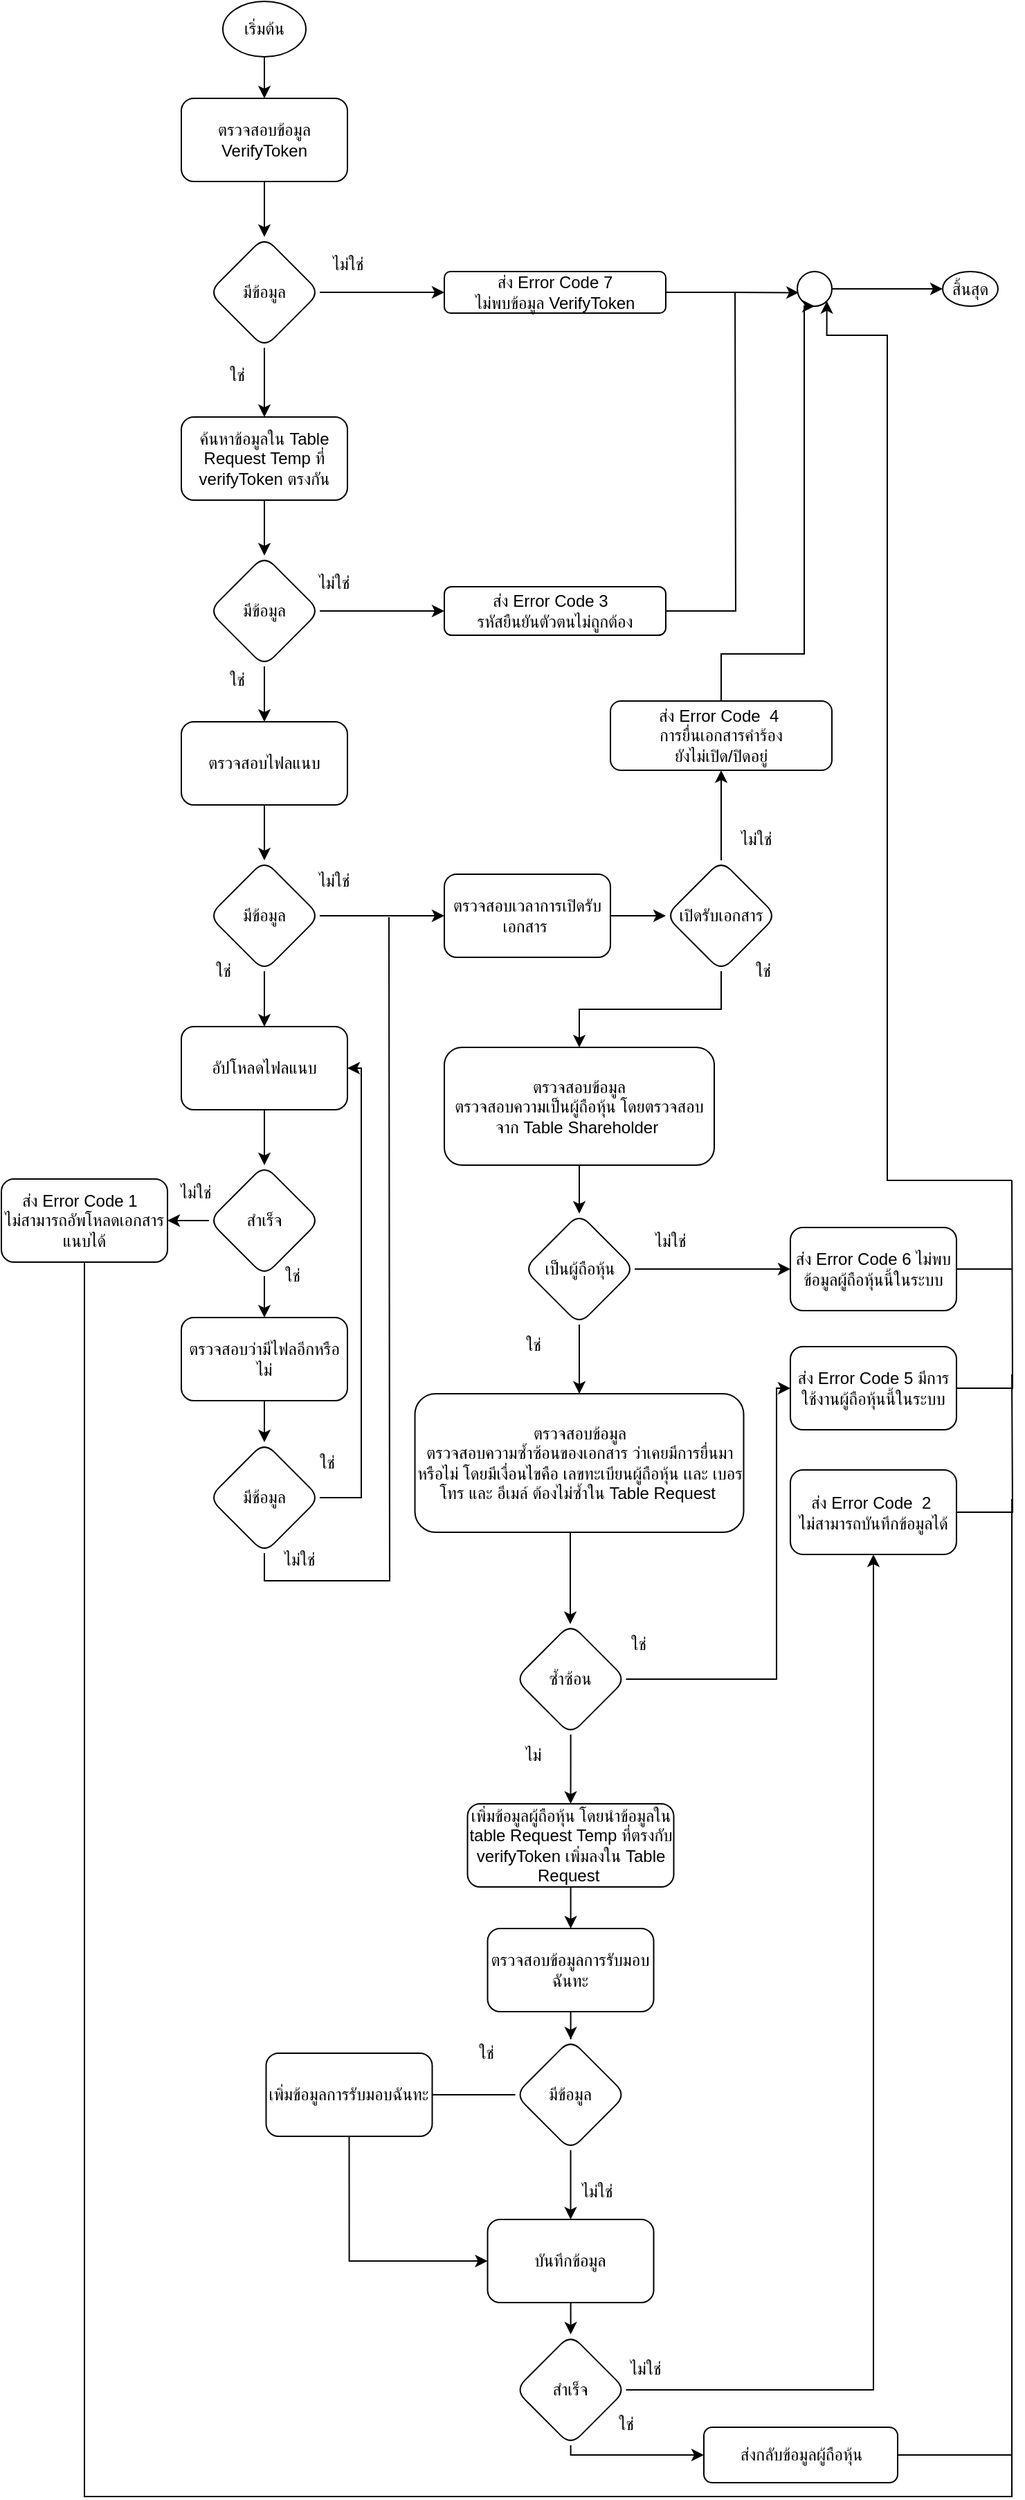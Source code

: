 <mxfile version="20.2.7" type="github">
  <diagram id="RMdtWBDBzw_GRddQN0wl" name="หน้า-1">
    <mxGraphModel dx="1678" dy="867" grid="1" gridSize="10" guides="1" tooltips="1" connect="1" arrows="1" fold="1" page="1" pageScale="1" pageWidth="827" pageHeight="1169" math="0" shadow="0">
      <root>
        <mxCell id="0" />
        <mxCell id="1" parent="0" />
        <mxCell id="RDVR8g_Y1KUdD5dzRXbu-97" value="" style="edgeStyle=orthogonalEdgeStyle;rounded=0;orthogonalLoop=1;jettySize=auto;html=1;exitX=0.5;exitY=1;exitDx=0;exitDy=0;" edge="1" parent="1" source="RDVR8g_Y1KUdD5dzRXbu-98" target="RDVR8g_Y1KUdD5dzRXbu-102">
          <mxGeometry relative="1" as="geometry">
            <mxPoint x="441" y="1180" as="sourcePoint" />
            <Array as="points">
              <mxPoint x="441" y="1134" />
            </Array>
          </mxGeometry>
        </mxCell>
        <mxCell id="RDVR8g_Y1KUdD5dzRXbu-101" value="" style="edgeStyle=orthogonalEdgeStyle;rounded=0;orthogonalLoop=1;jettySize=auto;html=1;entryX=0;entryY=0.5;entryDx=0;entryDy=0;" edge="1" parent="1" source="RDVR8g_Y1KUdD5dzRXbu-102" target="RDVR8g_Y1KUdD5dzRXbu-111">
          <mxGeometry relative="1" as="geometry">
            <Array as="points">
              <mxPoint x="590" y="1240" />
              <mxPoint x="590" y="1030" />
            </Array>
          </mxGeometry>
        </mxCell>
        <mxCell id="RDVR8g_Y1KUdD5dzRXbu-121" style="edgeStyle=orthogonalEdgeStyle;rounded=0;orthogonalLoop=1;jettySize=auto;html=1;endArrow=classic;endFill=1;" edge="1" parent="1" source="RDVR8g_Y1KUdD5dzRXbu-102">
          <mxGeometry relative="1" as="geometry">
            <mxPoint x="441.25" y="1330.0" as="targetPoint" />
          </mxGeometry>
        </mxCell>
        <mxCell id="RDVR8g_Y1KUdD5dzRXbu-102" value="ซ้ำซ้อน" style="rhombus;whiteSpace=wrap;html=1;rounded=1;" vertex="1" parent="1">
          <mxGeometry x="401.25" y="1200" width="80" height="80" as="geometry" />
        </mxCell>
        <mxCell id="RDVR8g_Y1KUdD5dzRXbu-103" value="ใช่" style="text;html=1;align=center;verticalAlign=middle;resizable=0;points=[];autosize=1;strokeColor=none;fillColor=none;" vertex="1" parent="1">
          <mxGeometry x="470" y="1200" width="40" height="30" as="geometry" />
        </mxCell>
        <mxCell id="RDVR8g_Y1KUdD5dzRXbu-107" value="ไม่" style="text;html=1;align=center;verticalAlign=middle;resizable=0;points=[];autosize=1;strokeColor=none;fillColor=none;" vertex="1" parent="1">
          <mxGeometry x="394" y="1280" width="40" height="30" as="geometry" />
        </mxCell>
        <mxCell id="RDVR8g_Y1KUdD5dzRXbu-117" style="edgeStyle=orthogonalEdgeStyle;rounded=0;orthogonalLoop=1;jettySize=auto;html=1;endArrow=none;endFill=0;" edge="1" parent="1" source="RDVR8g_Y1KUdD5dzRXbu-111">
          <mxGeometry relative="1" as="geometry">
            <mxPoint x="760" y="880" as="targetPoint" />
          </mxGeometry>
        </mxCell>
        <mxCell id="RDVR8g_Y1KUdD5dzRXbu-119" style="edgeStyle=orthogonalEdgeStyle;rounded=0;orthogonalLoop=1;jettySize=auto;html=1;endArrow=none;endFill=0;" edge="1" parent="1" source="RDVR8g_Y1KUdD5dzRXbu-113">
          <mxGeometry relative="1" as="geometry">
            <mxPoint x="760" y="944" as="targetPoint" />
          </mxGeometry>
        </mxCell>
        <mxCell id="RDVR8g_Y1KUdD5dzRXbu-120" style="edgeStyle=orthogonalEdgeStyle;rounded=0;orthogonalLoop=1;jettySize=auto;html=1;exitX=0.5;exitY=1;exitDx=0;exitDy=0;endArrow=none;endFill=0;" edge="1" parent="1" source="RDVR8g_Y1KUdD5dzRXbu-47">
          <mxGeometry relative="1" as="geometry">
            <mxPoint x="310" y="690" as="targetPoint" />
          </mxGeometry>
        </mxCell>
        <mxCell id="RDVR8g_Y1KUdD5dzRXbu-141" value="" style="edgeStyle=orthogonalEdgeStyle;rounded=0;orthogonalLoop=1;jettySize=auto;html=1;endArrow=classic;endFill=1;" edge="1" parent="1" source="RDVR8g_Y1KUdD5dzRXbu-123" target="RDVR8g_Y1KUdD5dzRXbu-140">
          <mxGeometry relative="1" as="geometry" />
        </mxCell>
        <mxCell id="RDVR8g_Y1KUdD5dzRXbu-123" value="เพิ่มข้อมูลผู้ถือหุ้น โดยนำข้อมูลใน table Request Temp ที่ตรงกับ verifyToken เพิ่มลงใน Table Request&amp;nbsp;" style="rounded=1;whiteSpace=wrap;html=1;" vertex="1" parent="1">
          <mxGeometry x="366.75" y="1330" width="149" height="60" as="geometry" />
        </mxCell>
        <mxCell id="RDVR8g_Y1KUdD5dzRXbu-127" value="" style="edgeStyle=orthogonalEdgeStyle;rounded=0;orthogonalLoop=1;jettySize=auto;html=1;endArrow=classic;endFill=1;" edge="1" parent="1" source="RDVR8g_Y1KUdD5dzRXbu-124" target="RDVR8g_Y1KUdD5dzRXbu-126">
          <mxGeometry relative="1" as="geometry" />
        </mxCell>
        <mxCell id="RDVR8g_Y1KUdD5dzRXbu-124" value="บันทึกข้อมูล" style="whiteSpace=wrap;html=1;rounded=1;" vertex="1" parent="1">
          <mxGeometry x="381.25" y="1630" width="120" height="60" as="geometry" />
        </mxCell>
        <mxCell id="RDVR8g_Y1KUdD5dzRXbu-134" style="edgeStyle=orthogonalEdgeStyle;rounded=0;orthogonalLoop=1;jettySize=auto;html=1;entryX=0.5;entryY=1;entryDx=0;entryDy=0;endArrow=classic;endFill=1;" edge="1" parent="1" source="RDVR8g_Y1KUdD5dzRXbu-126" target="RDVR8g_Y1KUdD5dzRXbu-130">
          <mxGeometry relative="1" as="geometry" />
        </mxCell>
        <mxCell id="RDVR8g_Y1KUdD5dzRXbu-152" style="edgeStyle=orthogonalEdgeStyle;rounded=0;orthogonalLoop=1;jettySize=auto;html=1;entryX=0;entryY=0.5;entryDx=0;entryDy=0;endArrow=classic;endFill=1;" edge="1" parent="1" source="RDVR8g_Y1KUdD5dzRXbu-126" target="RDVR8g_Y1KUdD5dzRXbu-151">
          <mxGeometry relative="1" as="geometry">
            <Array as="points">
              <mxPoint x="441" y="1800" />
            </Array>
          </mxGeometry>
        </mxCell>
        <mxCell id="RDVR8g_Y1KUdD5dzRXbu-126" value="สำเร็จ" style="rhombus;whiteSpace=wrap;html=1;rounded=1;" vertex="1" parent="1">
          <mxGeometry x="401.25" y="1713" width="80" height="80" as="geometry" />
        </mxCell>
        <mxCell id="RDVR8g_Y1KUdD5dzRXbu-1" value="เริ่มต้น" style="ellipse;whiteSpace=wrap;html=1;" vertex="1" parent="1">
          <mxGeometry x="190" y="29" width="60" height="40" as="geometry" />
        </mxCell>
        <mxCell id="RDVR8g_Y1KUdD5dzRXbu-2" value="ตรวจสอบข้อมูล VerifyToken" style="rounded=1;whiteSpace=wrap;html=1;" vertex="1" parent="1">
          <mxGeometry x="160" y="99" width="120" height="60" as="geometry" />
        </mxCell>
        <mxCell id="RDVR8g_Y1KUdD5dzRXbu-3" value="" style="edgeStyle=orthogonalEdgeStyle;rounded=0;orthogonalLoop=1;jettySize=auto;html=1;" edge="1" parent="1" source="RDVR8g_Y1KUdD5dzRXbu-1" target="RDVR8g_Y1KUdD5dzRXbu-2">
          <mxGeometry relative="1" as="geometry" />
        </mxCell>
        <mxCell id="RDVR8g_Y1KUdD5dzRXbu-8" value="มีข้อมูล" style="rhombus;whiteSpace=wrap;html=1;rounded=1;" vertex="1" parent="1">
          <mxGeometry x="180" y="199" width="80" height="80" as="geometry" />
        </mxCell>
        <mxCell id="RDVR8g_Y1KUdD5dzRXbu-9" value="" style="edgeStyle=orthogonalEdgeStyle;rounded=0;orthogonalLoop=1;jettySize=auto;html=1;" edge="1" parent="1" source="RDVR8g_Y1KUdD5dzRXbu-2" target="RDVR8g_Y1KUdD5dzRXbu-8">
          <mxGeometry relative="1" as="geometry" />
        </mxCell>
        <mxCell id="RDVR8g_Y1KUdD5dzRXbu-12" value="ไม่ใช่" style="text;html=1;align=center;verticalAlign=middle;resizable=0;points=[];autosize=1;strokeColor=none;fillColor=none;" vertex="1" parent="1">
          <mxGeometry x="255" y="204" width="50" height="30" as="geometry" />
        </mxCell>
        <mxCell id="RDVR8g_Y1KUdD5dzRXbu-13" value="ใช่" style="text;html=1;align=center;verticalAlign=middle;resizable=0;points=[];autosize=1;strokeColor=none;fillColor=none;" vertex="1" parent="1">
          <mxGeometry x="180" y="284" width="40" height="30" as="geometry" />
        </mxCell>
        <mxCell id="RDVR8g_Y1KUdD5dzRXbu-14" value="ค้นหาข้อมูลใน Table Request Temp ที่ verifyToken ตรงกัน" style="rounded=1;whiteSpace=wrap;html=1;" vertex="1" parent="1">
          <mxGeometry x="160" y="329" width="120" height="60" as="geometry" />
        </mxCell>
        <mxCell id="RDVR8g_Y1KUdD5dzRXbu-11" style="edgeStyle=orthogonalEdgeStyle;rounded=0;orthogonalLoop=1;jettySize=auto;html=1;entryX=0.5;entryY=0;entryDx=0;entryDy=0;" edge="1" parent="1" source="RDVR8g_Y1KUdD5dzRXbu-8" target="RDVR8g_Y1KUdD5dzRXbu-14">
          <mxGeometry relative="1" as="geometry">
            <mxPoint x="220" y="349" as="targetPoint" />
          </mxGeometry>
        </mxCell>
        <mxCell id="RDVR8g_Y1KUdD5dzRXbu-16" value="ส่ง Error Code 7&lt;br&gt;ไม่พบข้อมูล&amp;nbsp;VerifyToken" style="rounded=1;whiteSpace=wrap;html=1;" vertex="1" parent="1">
          <mxGeometry x="350" y="224" width="160" height="30" as="geometry" />
        </mxCell>
        <mxCell id="RDVR8g_Y1KUdD5dzRXbu-10" style="edgeStyle=orthogonalEdgeStyle;rounded=0;orthogonalLoop=1;jettySize=auto;html=1;entryX=0;entryY=0.5;entryDx=0;entryDy=0;entryPerimeter=0;" edge="1" parent="1" source="RDVR8g_Y1KUdD5dzRXbu-8" target="RDVR8g_Y1KUdD5dzRXbu-16">
          <mxGeometry relative="1" as="geometry">
            <mxPoint x="350" y="239" as="targetPoint" />
          </mxGeometry>
        </mxCell>
        <mxCell id="RDVR8g_Y1KUdD5dzRXbu-20" value="มีข้อมูล" style="rhombus;whiteSpace=wrap;html=1;rounded=1;" vertex="1" parent="1">
          <mxGeometry x="180" y="429" width="80" height="80" as="geometry" />
        </mxCell>
        <mxCell id="RDVR8g_Y1KUdD5dzRXbu-21" value="" style="edgeStyle=orthogonalEdgeStyle;rounded=0;orthogonalLoop=1;jettySize=auto;html=1;" edge="1" parent="1" source="RDVR8g_Y1KUdD5dzRXbu-14" target="RDVR8g_Y1KUdD5dzRXbu-20">
          <mxGeometry relative="1" as="geometry" />
        </mxCell>
        <mxCell id="RDVR8g_Y1KUdD5dzRXbu-32" style="edgeStyle=orthogonalEdgeStyle;rounded=0;orthogonalLoop=1;jettySize=auto;html=1;endArrow=none;endFill=0;" edge="1" parent="1" source="RDVR8g_Y1KUdD5dzRXbu-23">
          <mxGeometry relative="1" as="geometry">
            <mxPoint x="560" y="239" as="targetPoint" />
          </mxGeometry>
        </mxCell>
        <mxCell id="RDVR8g_Y1KUdD5dzRXbu-23" value="ส่ง Error Code 3&amp;nbsp;&amp;nbsp;&lt;br&gt;รหัสยืนยันตัวตนไม่ถูกต้อง" style="whiteSpace=wrap;html=1;rounded=1;" vertex="1" parent="1">
          <mxGeometry x="350" y="451.5" width="160" height="35" as="geometry" />
        </mxCell>
        <mxCell id="RDVR8g_Y1KUdD5dzRXbu-24" value="" style="edgeStyle=orthogonalEdgeStyle;rounded=0;orthogonalLoop=1;jettySize=auto;html=1;" edge="1" parent="1" source="RDVR8g_Y1KUdD5dzRXbu-20" target="RDVR8g_Y1KUdD5dzRXbu-23">
          <mxGeometry relative="1" as="geometry" />
        </mxCell>
        <mxCell id="RDVR8g_Y1KUdD5dzRXbu-25" value="ตรวจสอบไฟลแนบ" style="whiteSpace=wrap;html=1;rounded=1;" vertex="1" parent="1">
          <mxGeometry x="160" y="549" width="120" height="60" as="geometry" />
        </mxCell>
        <mxCell id="RDVR8g_Y1KUdD5dzRXbu-26" value="" style="edgeStyle=orthogonalEdgeStyle;rounded=0;orthogonalLoop=1;jettySize=auto;html=1;" edge="1" parent="1" source="RDVR8g_Y1KUdD5dzRXbu-20" target="RDVR8g_Y1KUdD5dzRXbu-25">
          <mxGeometry relative="1" as="geometry" />
        </mxCell>
        <mxCell id="RDVR8g_Y1KUdD5dzRXbu-27" value="ใช่" style="text;html=1;align=center;verticalAlign=middle;resizable=0;points=[];autosize=1;strokeColor=none;fillColor=none;" vertex="1" parent="1">
          <mxGeometry x="180" y="504" width="40" height="30" as="geometry" />
        </mxCell>
        <mxCell id="RDVR8g_Y1KUdD5dzRXbu-28" value="ไม่ใช่" style="text;html=1;align=center;verticalAlign=middle;resizable=0;points=[];autosize=1;strokeColor=none;fillColor=none;" vertex="1" parent="1">
          <mxGeometry x="245" y="434" width="50" height="30" as="geometry" />
        </mxCell>
        <mxCell id="RDVR8g_Y1KUdD5dzRXbu-33" style="edgeStyle=orthogonalEdgeStyle;rounded=0;orthogonalLoop=1;jettySize=auto;html=1;entryX=0;entryY=0.5;entryDx=0;entryDy=0;" edge="1" parent="1" source="RDVR8g_Y1KUdD5dzRXbu-29">
          <mxGeometry relative="1" as="geometry">
            <mxPoint x="350" y="689" as="targetPoint" />
          </mxGeometry>
        </mxCell>
        <mxCell id="RDVR8g_Y1KUdD5dzRXbu-29" value="มีข้อมูล" style="rhombus;whiteSpace=wrap;html=1;rounded=1;" vertex="1" parent="1">
          <mxGeometry x="180" y="649" width="80" height="80" as="geometry" />
        </mxCell>
        <mxCell id="RDVR8g_Y1KUdD5dzRXbu-30" value="" style="edgeStyle=orthogonalEdgeStyle;rounded=0;orthogonalLoop=1;jettySize=auto;html=1;" edge="1" parent="1" source="RDVR8g_Y1KUdD5dzRXbu-25" target="RDVR8g_Y1KUdD5dzRXbu-29">
          <mxGeometry relative="1" as="geometry" />
        </mxCell>
        <mxCell id="RDVR8g_Y1KUdD5dzRXbu-36" value="ไม่ใช่" style="text;html=1;align=center;verticalAlign=middle;resizable=0;points=[];autosize=1;strokeColor=none;fillColor=none;" vertex="1" parent="1">
          <mxGeometry x="245" y="649" width="50" height="30" as="geometry" />
        </mxCell>
        <mxCell id="RDVR8g_Y1KUdD5dzRXbu-37" value="ใช่" style="text;html=1;align=center;verticalAlign=middle;resizable=0;points=[];autosize=1;strokeColor=none;fillColor=none;" vertex="1" parent="1">
          <mxGeometry x="170" y="714" width="40" height="30" as="geometry" />
        </mxCell>
        <mxCell id="RDVR8g_Y1KUdD5dzRXbu-38" value="อัปโหลดไฟลแนบ" style="whiteSpace=wrap;html=1;rounded=1;" vertex="1" parent="1">
          <mxGeometry x="160" y="769" width="120" height="60" as="geometry" />
        </mxCell>
        <mxCell id="RDVR8g_Y1KUdD5dzRXbu-39" value="" style="edgeStyle=orthogonalEdgeStyle;rounded=0;orthogonalLoop=1;jettySize=auto;html=1;" edge="1" parent="1" source="RDVR8g_Y1KUdD5dzRXbu-29" target="RDVR8g_Y1KUdD5dzRXbu-38">
          <mxGeometry relative="1" as="geometry" />
        </mxCell>
        <mxCell id="RDVR8g_Y1KUdD5dzRXbu-42" value="สำเร็จ" style="rhombus;whiteSpace=wrap;html=1;rounded=1;" vertex="1" parent="1">
          <mxGeometry x="180" y="869" width="80" height="80" as="geometry" />
        </mxCell>
        <mxCell id="RDVR8g_Y1KUdD5dzRXbu-43" value="" style="edgeStyle=orthogonalEdgeStyle;rounded=0;orthogonalLoop=1;jettySize=auto;html=1;" edge="1" parent="1" source="RDVR8g_Y1KUdD5dzRXbu-38" target="RDVR8g_Y1KUdD5dzRXbu-42">
          <mxGeometry relative="1" as="geometry" />
        </mxCell>
        <mxCell id="RDVR8g_Y1KUdD5dzRXbu-45" value="ตรวจสอบว่ามีไฟลอีกหรือไม่" style="whiteSpace=wrap;html=1;rounded=1;" vertex="1" parent="1">
          <mxGeometry x="160" y="979" width="120" height="60" as="geometry" />
        </mxCell>
        <mxCell id="RDVR8g_Y1KUdD5dzRXbu-46" value="" style="edgeStyle=orthogonalEdgeStyle;rounded=0;orthogonalLoop=1;jettySize=auto;html=1;" edge="1" parent="1" source="RDVR8g_Y1KUdD5dzRXbu-42" target="RDVR8g_Y1KUdD5dzRXbu-45">
          <mxGeometry relative="1" as="geometry" />
        </mxCell>
        <mxCell id="RDVR8g_Y1KUdD5dzRXbu-51" style="edgeStyle=orthogonalEdgeStyle;rounded=0;orthogonalLoop=1;jettySize=auto;html=1;endArrow=classic;endFill=1;entryX=1;entryY=0.5;entryDx=0;entryDy=0;" edge="1" parent="1" source="RDVR8g_Y1KUdD5dzRXbu-47" target="RDVR8g_Y1KUdD5dzRXbu-38">
          <mxGeometry relative="1" as="geometry">
            <mxPoint x="305" y="690" as="targetPoint" />
            <Array as="points">
              <mxPoint x="290" y="1109" />
              <mxPoint x="290" y="799" />
            </Array>
          </mxGeometry>
        </mxCell>
        <mxCell id="RDVR8g_Y1KUdD5dzRXbu-47" value="มีช้อมูล" style="rhombus;whiteSpace=wrap;html=1;rounded=1;" vertex="1" parent="1">
          <mxGeometry x="180" y="1069" width="80" height="80" as="geometry" />
        </mxCell>
        <mxCell id="RDVR8g_Y1KUdD5dzRXbu-48" value="" style="edgeStyle=orthogonalEdgeStyle;rounded=0;orthogonalLoop=1;jettySize=auto;html=1;" edge="1" parent="1" source="RDVR8g_Y1KUdD5dzRXbu-45" target="RDVR8g_Y1KUdD5dzRXbu-47">
          <mxGeometry relative="1" as="geometry" />
        </mxCell>
        <mxCell id="RDVR8g_Y1KUdD5dzRXbu-52" value="ไม่ใช่" style="text;html=1;align=center;verticalAlign=middle;resizable=0;points=[];autosize=1;strokeColor=none;fillColor=none;" vertex="1" parent="1">
          <mxGeometry x="220" y="1139" width="50" height="30" as="geometry" />
        </mxCell>
        <mxCell id="RDVR8g_Y1KUdD5dzRXbu-54" value="ตรวจสอบเวลาการเปิดรับเอกสาร&amp;nbsp;" style="rounded=1;whiteSpace=wrap;html=1;" vertex="1" parent="1">
          <mxGeometry x="350" y="659" width="120" height="60" as="geometry" />
        </mxCell>
        <mxCell id="RDVR8g_Y1KUdD5dzRXbu-60" style="edgeStyle=orthogonalEdgeStyle;rounded=0;orthogonalLoop=1;jettySize=auto;html=1;entryX=0.5;entryY=0;entryDx=0;entryDy=0;" edge="1" parent="1" source="RDVR8g_Y1KUdD5dzRXbu-55" target="RDVR8g_Y1KUdD5dzRXbu-90">
          <mxGeometry relative="1" as="geometry">
            <mxPoint x="440" y="780" as="targetPoint" />
          </mxGeometry>
        </mxCell>
        <mxCell id="RDVR8g_Y1KUdD5dzRXbu-55" value="เปิดรับเอกสาร" style="rhombus;whiteSpace=wrap;html=1;rounded=1;" vertex="1" parent="1">
          <mxGeometry x="510" y="649" width="80" height="80" as="geometry" />
        </mxCell>
        <mxCell id="RDVR8g_Y1KUdD5dzRXbu-56" value="" style="edgeStyle=orthogonalEdgeStyle;rounded=0;orthogonalLoop=1;jettySize=auto;html=1;" edge="1" parent="1" source="RDVR8g_Y1KUdD5dzRXbu-54" target="RDVR8g_Y1KUdD5dzRXbu-55">
          <mxGeometry relative="1" as="geometry" />
        </mxCell>
        <mxCell id="RDVR8g_Y1KUdD5dzRXbu-139" style="edgeStyle=orthogonalEdgeStyle;rounded=0;orthogonalLoop=1;jettySize=auto;html=1;endArrow=none;endFill=0;" edge="1" parent="1" source="RDVR8g_Y1KUdD5dzRXbu-57">
          <mxGeometry relative="1" as="geometry">
            <mxPoint x="760" y="1110" as="targetPoint" />
            <Array as="points">
              <mxPoint x="90" y="1830" />
              <mxPoint x="760" y="1830" />
            </Array>
          </mxGeometry>
        </mxCell>
        <mxCell id="RDVR8g_Y1KUdD5dzRXbu-57" value="ส่ง Error Code 1&amp;nbsp;&amp;nbsp;&lt;br&gt;ไม่สามารถอัพโหลดเอกสารแนบได้" style="rounded=1;whiteSpace=wrap;html=1;" vertex="1" parent="1">
          <mxGeometry x="30" y="879" width="120" height="60" as="geometry" />
        </mxCell>
        <mxCell id="RDVR8g_Y1KUdD5dzRXbu-44" style="edgeStyle=orthogonalEdgeStyle;rounded=0;orthogonalLoop=1;jettySize=auto;html=1;" edge="1" parent="1" source="RDVR8g_Y1KUdD5dzRXbu-42" target="RDVR8g_Y1KUdD5dzRXbu-57">
          <mxGeometry relative="1" as="geometry">
            <mxPoint x="310" y="909" as="targetPoint" />
          </mxGeometry>
        </mxCell>
        <mxCell id="RDVR8g_Y1KUdD5dzRXbu-58" value="ใช่" style="text;html=1;align=center;verticalAlign=middle;resizable=0;points=[];autosize=1;strokeColor=none;fillColor=none;" vertex="1" parent="1">
          <mxGeometry x="245" y="1069" width="40" height="30" as="geometry" />
        </mxCell>
        <mxCell id="RDVR8g_Y1KUdD5dzRXbu-59" value="" style="ellipse;whiteSpace=wrap;html=1;aspect=fixed;" vertex="1" parent="1">
          <mxGeometry x="605" y="224" width="25" height="25" as="geometry" />
        </mxCell>
        <mxCell id="RDVR8g_Y1KUdD5dzRXbu-31" style="edgeStyle=orthogonalEdgeStyle;rounded=0;orthogonalLoop=1;jettySize=auto;html=1;entryX=0.044;entryY=0.609;entryDx=0;entryDy=0;entryPerimeter=0;" edge="1" parent="1" source="RDVR8g_Y1KUdD5dzRXbu-16" target="RDVR8g_Y1KUdD5dzRXbu-59">
          <mxGeometry relative="1" as="geometry">
            <mxPoint x="550" y="139" as="targetPoint" />
          </mxGeometry>
        </mxCell>
        <mxCell id="RDVR8g_Y1KUdD5dzRXbu-76" style="edgeStyle=orthogonalEdgeStyle;rounded=0;orthogonalLoop=1;jettySize=auto;html=1;entryX=0.5;entryY=1;entryDx=0;entryDy=0;endArrow=classic;endFill=1;" edge="1" parent="1" source="RDVR8g_Y1KUdD5dzRXbu-62" target="RDVR8g_Y1KUdD5dzRXbu-59">
          <mxGeometry relative="1" as="geometry">
            <Array as="points">
              <mxPoint x="550" y="500" />
              <mxPoint x="610" y="500" />
              <mxPoint x="610" y="249" />
            </Array>
          </mxGeometry>
        </mxCell>
        <mxCell id="RDVR8g_Y1KUdD5dzRXbu-62" value="ส่ง Error Code&amp;nbsp; 4&amp;nbsp;&lt;br&gt;การยื่นเอกสารคำร้อง&lt;br&gt;ยังไม่เปิด/ปิดอยู่" style="whiteSpace=wrap;html=1;rounded=1;" vertex="1" parent="1">
          <mxGeometry x="470" y="534" width="160" height="50" as="geometry" />
        </mxCell>
        <mxCell id="RDVR8g_Y1KUdD5dzRXbu-61" style="edgeStyle=orthogonalEdgeStyle;rounded=0;orthogonalLoop=1;jettySize=auto;html=1;entryX=0.5;entryY=1;entryDx=0;entryDy=0;" edge="1" parent="1" source="RDVR8g_Y1KUdD5dzRXbu-55" target="RDVR8g_Y1KUdD5dzRXbu-62">
          <mxGeometry relative="1" as="geometry">
            <mxPoint x="550" y="609" as="targetPoint" />
          </mxGeometry>
        </mxCell>
        <mxCell id="RDVR8g_Y1KUdD5dzRXbu-64" value="ไม่ใช่" style="text;html=1;align=center;verticalAlign=middle;resizable=0;points=[];autosize=1;strokeColor=none;fillColor=none;" vertex="1" parent="1">
          <mxGeometry x="550" y="619" width="50" height="30" as="geometry" />
        </mxCell>
        <mxCell id="RDVR8g_Y1KUdD5dzRXbu-65" value="ใช่" style="text;html=1;align=center;verticalAlign=middle;resizable=0;points=[];autosize=1;strokeColor=none;fillColor=none;" vertex="1" parent="1">
          <mxGeometry x="560" y="714" width="40" height="30" as="geometry" />
        </mxCell>
        <mxCell id="RDVR8g_Y1KUdD5dzRXbu-68" value="สิ้นสุด" style="ellipse;whiteSpace=wrap;html=1;" vertex="1" parent="1">
          <mxGeometry x="710" y="224" width="40" height="25" as="geometry" />
        </mxCell>
        <mxCell id="RDVR8g_Y1KUdD5dzRXbu-70" value="" style="edgeStyle=orthogonalEdgeStyle;rounded=0;orthogonalLoop=1;jettySize=auto;html=1;endArrow=classic;endFill=1;" edge="1" parent="1" source="RDVR8g_Y1KUdD5dzRXbu-59" target="RDVR8g_Y1KUdD5dzRXbu-68">
          <mxGeometry relative="1" as="geometry" />
        </mxCell>
        <mxCell id="RDVR8g_Y1KUdD5dzRXbu-72" value="ใช่" style="text;html=1;align=center;verticalAlign=middle;resizable=0;points=[];autosize=1;strokeColor=none;fillColor=none;" vertex="1" parent="1">
          <mxGeometry x="220" y="934" width="40" height="30" as="geometry" />
        </mxCell>
        <mxCell id="RDVR8g_Y1KUdD5dzRXbu-73" value="ไม่ใช่" style="text;html=1;align=center;verticalAlign=middle;resizable=0;points=[];autosize=1;strokeColor=none;fillColor=none;" vertex="1" parent="1">
          <mxGeometry x="145" y="874" width="50" height="30" as="geometry" />
        </mxCell>
        <mxCell id="RDVR8g_Y1KUdD5dzRXbu-90" value="ตรวจสอบข้อมูล&lt;br&gt;ตรวจสอบความเป็นผู้ถือหุ้น โดยตรวจสอบจาก Table Shareholder&amp;nbsp;" style="whiteSpace=wrap;html=1;rounded=1;" vertex="1" parent="1">
          <mxGeometry x="350" y="784" width="195" height="85" as="geometry" />
        </mxCell>
        <mxCell id="RDVR8g_Y1KUdD5dzRXbu-116" value="" style="edgeStyle=orthogonalEdgeStyle;rounded=0;orthogonalLoop=1;jettySize=auto;html=1;endArrow=classic;endFill=1;" edge="1" parent="1" source="RDVR8g_Y1KUdD5dzRXbu-95" target="RDVR8g_Y1KUdD5dzRXbu-98">
          <mxGeometry relative="1" as="geometry" />
        </mxCell>
        <mxCell id="RDVR8g_Y1KUdD5dzRXbu-95" value="เป็นผู้ถือหุ้น" style="rhombus;whiteSpace=wrap;html=1;rounded=1;" vertex="1" parent="1">
          <mxGeometry x="407.5" y="904" width="80" height="80" as="geometry" />
        </mxCell>
        <mxCell id="RDVR8g_Y1KUdD5dzRXbu-88" value="" style="edgeStyle=orthogonalEdgeStyle;rounded=0;orthogonalLoop=1;jettySize=auto;html=1;" edge="1" parent="1" source="RDVR8g_Y1KUdD5dzRXbu-90" target="RDVR8g_Y1KUdD5dzRXbu-95">
          <mxGeometry relative="1" as="geometry" />
        </mxCell>
        <mxCell id="RDVR8g_Y1KUdD5dzRXbu-99" value="ใช่" style="text;html=1;align=center;verticalAlign=middle;resizable=0;points=[];autosize=1;strokeColor=none;fillColor=none;" vertex="1" parent="1">
          <mxGeometry x="394" y="984" width="40" height="30" as="geometry" />
        </mxCell>
        <mxCell id="RDVR8g_Y1KUdD5dzRXbu-96" value="ไม่ใช่" style="text;html=1;align=center;verticalAlign=middle;resizable=0;points=[];autosize=1;strokeColor=none;fillColor=none;" vertex="1" parent="1">
          <mxGeometry x="487.5" y="909" width="50" height="30" as="geometry" />
        </mxCell>
        <mxCell id="RDVR8g_Y1KUdD5dzRXbu-98" value="ตรวจสอบข้อมูล&lt;br&gt;ตรวจสอบความซ้ำซ้อนของเอกสาร ว่าเคยมีการยื่นมาหรือไม่ โดยมีเงื่อนไขคือ เลขทะเบียนผู้ถือหุ้น เเละ เบอรโทร และ อีเมล์ ต้องไม่ซ้ำใน Table Request&amp;nbsp;" style="whiteSpace=wrap;html=1;rounded=1;" vertex="1" parent="1">
          <mxGeometry x="328.75" y="1034" width="237.5" height="100" as="geometry" />
        </mxCell>
        <mxCell id="RDVR8g_Y1KUdD5dzRXbu-113" value="ส่ง Error Code 6 ไม่พบข้อมูลผู้ถือหุ้นนี้ในระบบ" style="whiteSpace=wrap;html=1;rounded=1;" vertex="1" parent="1">
          <mxGeometry x="600" y="914" width="120" height="60" as="geometry" />
        </mxCell>
        <mxCell id="RDVR8g_Y1KUdD5dzRXbu-89" style="edgeStyle=orthogonalEdgeStyle;rounded=0;orthogonalLoop=1;jettySize=auto;html=1;entryX=0;entryY=0.5;entryDx=0;entryDy=0;exitX=1;exitY=0.5;exitDx=0;exitDy=0;" edge="1" parent="1" source="RDVR8g_Y1KUdD5dzRXbu-95" target="RDVR8g_Y1KUdD5dzRXbu-113">
          <mxGeometry relative="1" as="geometry">
            <Array as="points">
              <mxPoint x="550" y="944" />
              <mxPoint x="550" y="944" />
            </Array>
          </mxGeometry>
        </mxCell>
        <mxCell id="RDVR8g_Y1KUdD5dzRXbu-111" value="ส่ง Error Code 5 มีการใช้งานผู้ถือหุ้นนี้ในระบบ" style="whiteSpace=wrap;html=1;rounded=1;" vertex="1" parent="1">
          <mxGeometry x="600" y="1000" width="120" height="60" as="geometry" />
        </mxCell>
        <mxCell id="RDVR8g_Y1KUdD5dzRXbu-118" style="edgeStyle=orthogonalEdgeStyle;rounded=0;orthogonalLoop=1;jettySize=auto;html=1;endArrow=classic;endFill=1;entryX=1;entryY=1;entryDx=0;entryDy=0;" edge="1" parent="1" target="RDVR8g_Y1KUdD5dzRXbu-59">
          <mxGeometry relative="1" as="geometry">
            <mxPoint x="740" y="390" as="targetPoint" />
            <mxPoint x="760" y="880" as="sourcePoint" />
            <Array as="points">
              <mxPoint x="670" y="880" />
              <mxPoint x="670" y="270" />
              <mxPoint x="626" y="270" />
            </Array>
          </mxGeometry>
        </mxCell>
        <mxCell id="RDVR8g_Y1KUdD5dzRXbu-136" style="edgeStyle=orthogonalEdgeStyle;rounded=0;orthogonalLoop=1;jettySize=auto;html=1;endArrow=none;endFill=0;" edge="1" parent="1" source="RDVR8g_Y1KUdD5dzRXbu-130">
          <mxGeometry relative="1" as="geometry">
            <mxPoint x="760" y="1020" as="targetPoint" />
          </mxGeometry>
        </mxCell>
        <mxCell id="RDVR8g_Y1KUdD5dzRXbu-130" value="ส่ง Error Code&amp;nbsp; 2&amp;nbsp;&lt;br&gt;ไม่สามารถบันทึกข้อมูลได้" style="rounded=1;whiteSpace=wrap;html=1;" vertex="1" parent="1">
          <mxGeometry x="600" y="1089" width="120" height="61" as="geometry" />
        </mxCell>
        <mxCell id="RDVR8g_Y1KUdD5dzRXbu-135" value="ไม่ใช่" style="text;html=1;align=center;verticalAlign=middle;resizable=0;points=[];autosize=1;strokeColor=none;fillColor=none;" vertex="1" parent="1">
          <mxGeometry x="470" y="1723" width="50" height="30" as="geometry" />
        </mxCell>
        <mxCell id="RDVR8g_Y1KUdD5dzRXbu-138" value="ใช่" style="text;html=1;align=center;verticalAlign=middle;resizable=0;points=[];autosize=1;strokeColor=none;fillColor=none;" vertex="1" parent="1">
          <mxGeometry x="461.25" y="1763" width="40" height="30" as="geometry" />
        </mxCell>
        <mxCell id="RDVR8g_Y1KUdD5dzRXbu-143" value="" style="edgeStyle=orthogonalEdgeStyle;rounded=0;orthogonalLoop=1;jettySize=auto;html=1;endArrow=classic;endFill=1;" edge="1" parent="1" source="RDVR8g_Y1KUdD5dzRXbu-140" target="RDVR8g_Y1KUdD5dzRXbu-142">
          <mxGeometry relative="1" as="geometry" />
        </mxCell>
        <mxCell id="RDVR8g_Y1KUdD5dzRXbu-140" value="ตรวจสอบข้อมูลการรับมอบฉันทะ" style="whiteSpace=wrap;html=1;rounded=1;" vertex="1" parent="1">
          <mxGeometry x="381.25" y="1420" width="120" height="60" as="geometry" />
        </mxCell>
        <mxCell id="RDVR8g_Y1KUdD5dzRXbu-145" value="" style="edgeStyle=orthogonalEdgeStyle;rounded=0;orthogonalLoop=1;jettySize=auto;html=1;endArrow=none;endFill=0;" edge="1" parent="1" source="RDVR8g_Y1KUdD5dzRXbu-142" target="RDVR8g_Y1KUdD5dzRXbu-144">
          <mxGeometry relative="1" as="geometry" />
        </mxCell>
        <mxCell id="RDVR8g_Y1KUdD5dzRXbu-147" style="edgeStyle=orthogonalEdgeStyle;rounded=0;orthogonalLoop=1;jettySize=auto;html=1;entryX=0.5;entryY=0;entryDx=0;entryDy=0;endArrow=classic;endFill=1;" edge="1" parent="1" source="RDVR8g_Y1KUdD5dzRXbu-142" target="RDVR8g_Y1KUdD5dzRXbu-124">
          <mxGeometry relative="1" as="geometry" />
        </mxCell>
        <mxCell id="RDVR8g_Y1KUdD5dzRXbu-142" value="มีข้อมูล" style="rhombus;whiteSpace=wrap;html=1;rounded=1;" vertex="1" parent="1">
          <mxGeometry x="401.25" y="1500" width="80" height="80" as="geometry" />
        </mxCell>
        <mxCell id="RDVR8g_Y1KUdD5dzRXbu-146" style="edgeStyle=orthogonalEdgeStyle;rounded=0;orthogonalLoop=1;jettySize=auto;html=1;entryX=0;entryY=0.5;entryDx=0;entryDy=0;endArrow=classic;endFill=1;exitX=0.5;exitY=1;exitDx=0;exitDy=0;" edge="1" parent="1" source="RDVR8g_Y1KUdD5dzRXbu-144" target="RDVR8g_Y1KUdD5dzRXbu-124">
          <mxGeometry relative="1" as="geometry" />
        </mxCell>
        <mxCell id="RDVR8g_Y1KUdD5dzRXbu-144" value="เพิ่มข้อมูลการรับมอบฉันทะ" style="whiteSpace=wrap;html=1;rounded=1;" vertex="1" parent="1">
          <mxGeometry x="221.25" y="1510" width="120" height="60" as="geometry" />
        </mxCell>
        <mxCell id="RDVR8g_Y1KUdD5dzRXbu-148" value="ใช่" style="text;html=1;align=center;verticalAlign=middle;resizable=0;points=[];autosize=1;strokeColor=none;fillColor=none;" vertex="1" parent="1">
          <mxGeometry x="360" y="1495" width="40" height="30" as="geometry" />
        </mxCell>
        <mxCell id="RDVR8g_Y1KUdD5dzRXbu-149" value="ไม่ใช่" style="text;html=1;align=center;verticalAlign=middle;resizable=0;points=[];autosize=1;strokeColor=none;fillColor=none;" vertex="1" parent="1">
          <mxGeometry x="435" y="1595" width="50" height="30" as="geometry" />
        </mxCell>
        <mxCell id="RDVR8g_Y1KUdD5dzRXbu-154" style="edgeStyle=orthogonalEdgeStyle;rounded=0;orthogonalLoop=1;jettySize=auto;html=1;endArrow=none;endFill=0;" edge="1" parent="1" source="RDVR8g_Y1KUdD5dzRXbu-151">
          <mxGeometry relative="1" as="geometry">
            <mxPoint x="760" y="1800" as="targetPoint" />
          </mxGeometry>
        </mxCell>
        <mxCell id="RDVR8g_Y1KUdD5dzRXbu-151" value="ส่งกลับข้อมูลผู้ถือหุ้น" style="rounded=1;whiteSpace=wrap;html=1;" vertex="1" parent="1">
          <mxGeometry x="537.5" y="1780" width="140" height="40" as="geometry" />
        </mxCell>
      </root>
    </mxGraphModel>
  </diagram>
</mxfile>
